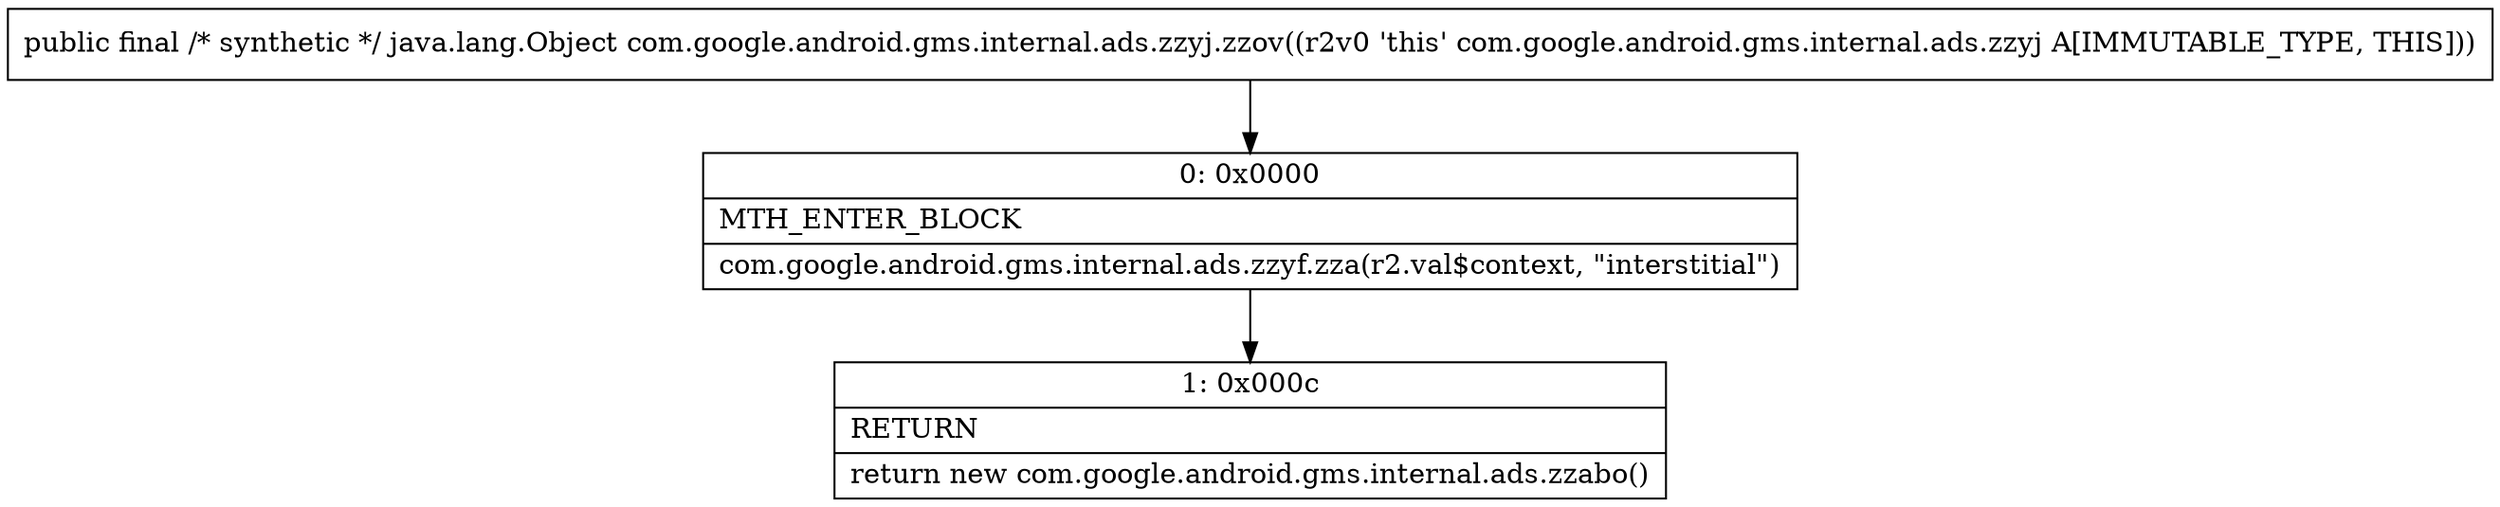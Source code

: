 digraph "CFG forcom.google.android.gms.internal.ads.zzyj.zzov()Ljava\/lang\/Object;" {
Node_0 [shape=record,label="{0\:\ 0x0000|MTH_ENTER_BLOCK\l|com.google.android.gms.internal.ads.zzyf.zza(r2.val$context, \"interstitial\")\l}"];
Node_1 [shape=record,label="{1\:\ 0x000c|RETURN\l|return new com.google.android.gms.internal.ads.zzabo()\l}"];
MethodNode[shape=record,label="{public final \/* synthetic *\/ java.lang.Object com.google.android.gms.internal.ads.zzyj.zzov((r2v0 'this' com.google.android.gms.internal.ads.zzyj A[IMMUTABLE_TYPE, THIS])) }"];
MethodNode -> Node_0;
Node_0 -> Node_1;
}

